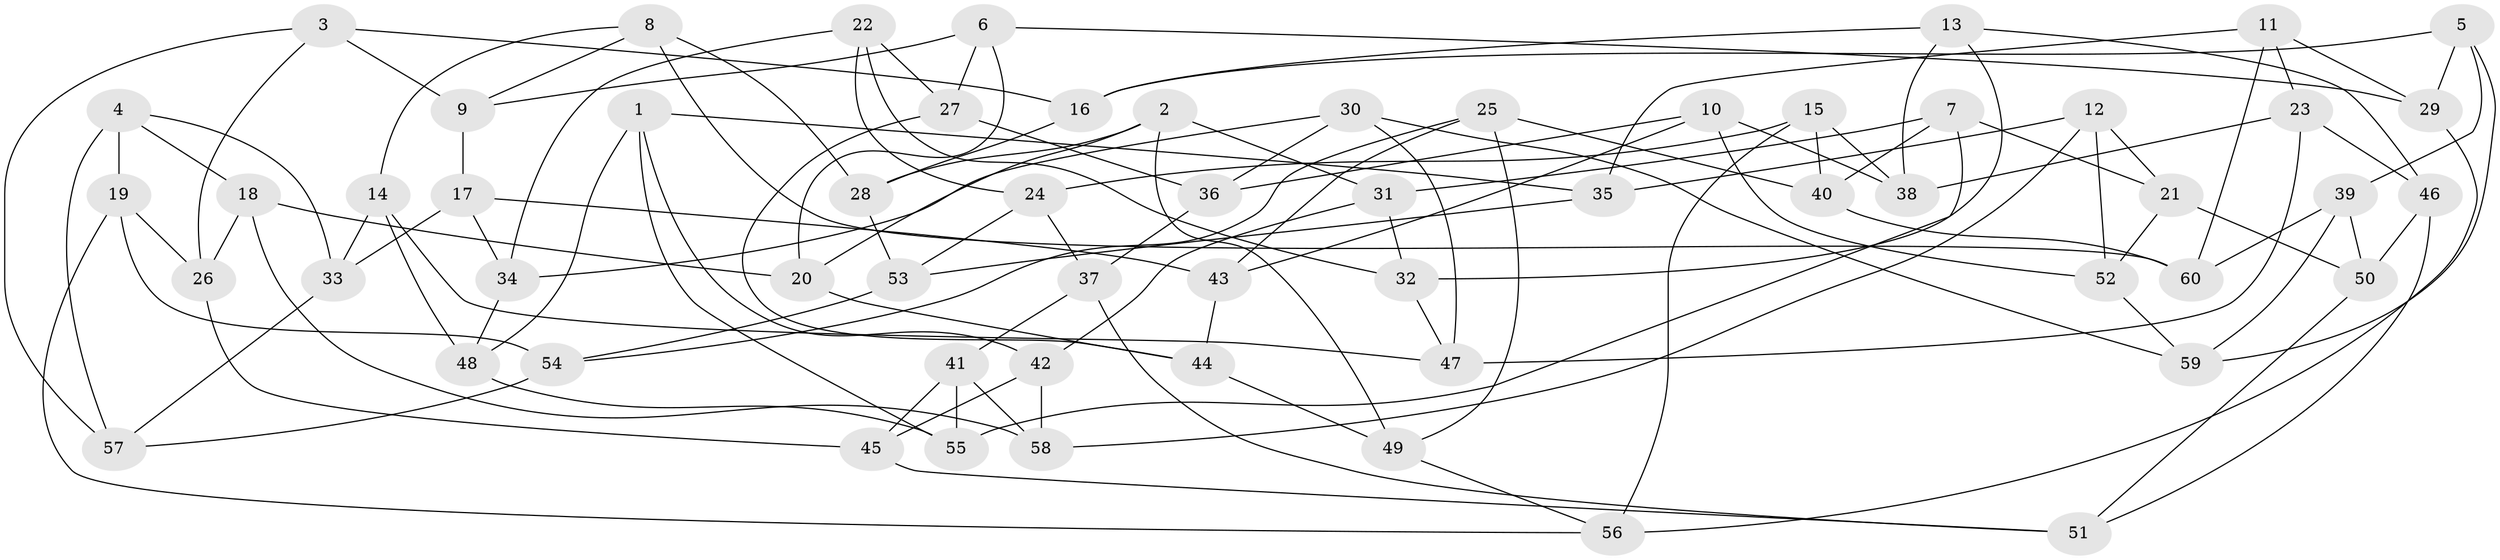// coarse degree distribution, {5: 0.08108108108108109, 6: 0.5405405405405406, 4: 0.2972972972972973, 3: 0.08108108108108109}
// Generated by graph-tools (version 1.1) at 2025/42/03/06/25 10:42:22]
// undirected, 60 vertices, 120 edges
graph export_dot {
graph [start="1"]
  node [color=gray90,style=filled];
  1;
  2;
  3;
  4;
  5;
  6;
  7;
  8;
  9;
  10;
  11;
  12;
  13;
  14;
  15;
  16;
  17;
  18;
  19;
  20;
  21;
  22;
  23;
  24;
  25;
  26;
  27;
  28;
  29;
  30;
  31;
  32;
  33;
  34;
  35;
  36;
  37;
  38;
  39;
  40;
  41;
  42;
  43;
  44;
  45;
  46;
  47;
  48;
  49;
  50;
  51;
  52;
  53;
  54;
  55;
  56;
  57;
  58;
  59;
  60;
  1 -- 35;
  1 -- 48;
  1 -- 55;
  1 -- 42;
  2 -- 31;
  2 -- 49;
  2 -- 28;
  2 -- 20;
  3 -- 57;
  3 -- 9;
  3 -- 26;
  3 -- 16;
  4 -- 33;
  4 -- 19;
  4 -- 18;
  4 -- 57;
  5 -- 29;
  5 -- 59;
  5 -- 39;
  5 -- 16;
  6 -- 20;
  6 -- 29;
  6 -- 27;
  6 -- 9;
  7 -- 55;
  7 -- 31;
  7 -- 40;
  7 -- 21;
  8 -- 9;
  8 -- 60;
  8 -- 28;
  8 -- 14;
  9 -- 17;
  10 -- 38;
  10 -- 36;
  10 -- 43;
  10 -- 52;
  11 -- 23;
  11 -- 35;
  11 -- 29;
  11 -- 60;
  12 -- 21;
  12 -- 58;
  12 -- 52;
  12 -- 35;
  13 -- 38;
  13 -- 32;
  13 -- 46;
  13 -- 16;
  14 -- 47;
  14 -- 48;
  14 -- 33;
  15 -- 24;
  15 -- 40;
  15 -- 38;
  15 -- 56;
  16 -- 28;
  17 -- 43;
  17 -- 33;
  17 -- 34;
  18 -- 20;
  18 -- 26;
  18 -- 58;
  19 -- 54;
  19 -- 56;
  19 -- 26;
  20 -- 44;
  21 -- 50;
  21 -- 52;
  22 -- 34;
  22 -- 27;
  22 -- 32;
  22 -- 24;
  23 -- 47;
  23 -- 46;
  23 -- 38;
  24 -- 37;
  24 -- 53;
  25 -- 40;
  25 -- 43;
  25 -- 49;
  25 -- 54;
  26 -- 45;
  27 -- 44;
  27 -- 36;
  28 -- 53;
  29 -- 56;
  30 -- 59;
  30 -- 36;
  30 -- 47;
  30 -- 34;
  31 -- 32;
  31 -- 42;
  32 -- 47;
  33 -- 57;
  34 -- 48;
  35 -- 53;
  36 -- 37;
  37 -- 51;
  37 -- 41;
  39 -- 59;
  39 -- 60;
  39 -- 50;
  40 -- 60;
  41 -- 58;
  41 -- 55;
  41 -- 45;
  42 -- 58;
  42 -- 45;
  43 -- 44;
  44 -- 49;
  45 -- 51;
  46 -- 51;
  46 -- 50;
  48 -- 55;
  49 -- 56;
  50 -- 51;
  52 -- 59;
  53 -- 54;
  54 -- 57;
}
